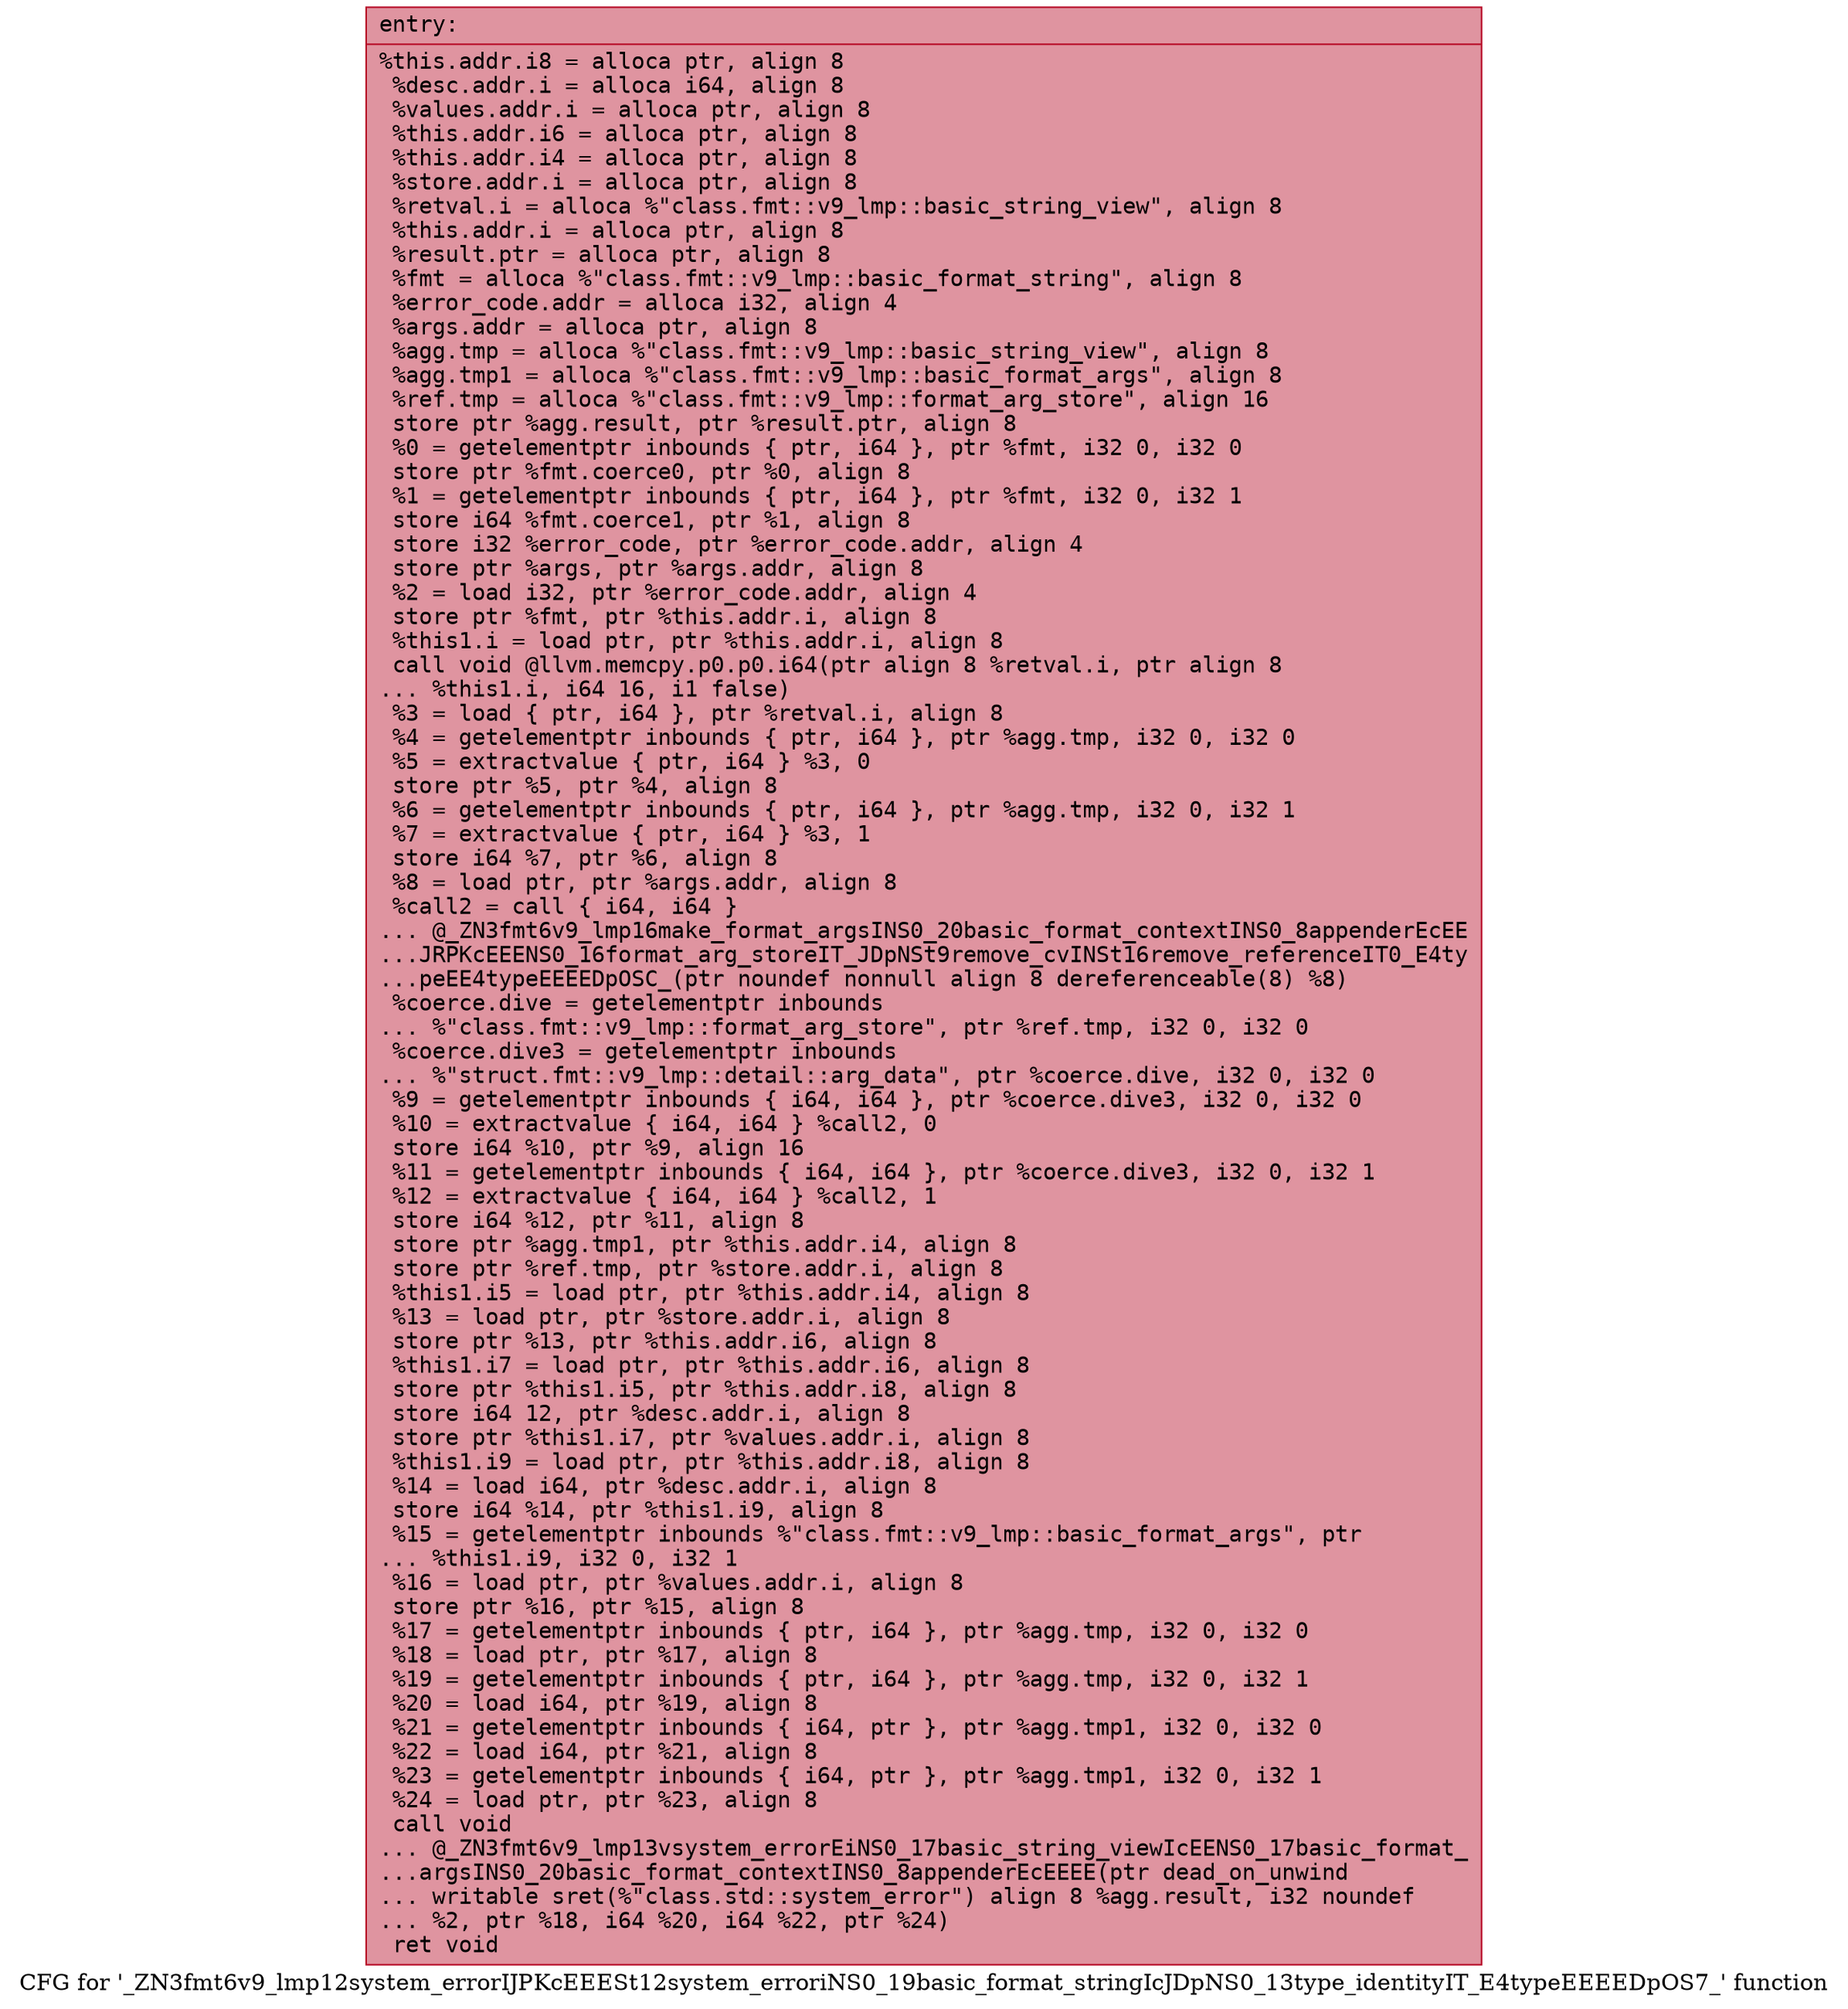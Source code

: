 digraph "CFG for '_ZN3fmt6v9_lmp12system_errorIJPKcEEESt12system_erroriNS0_19basic_format_stringIcJDpNS0_13type_identityIT_E4typeEEEEDpOS7_' function" {
	label="CFG for '_ZN3fmt6v9_lmp12system_errorIJPKcEEESt12system_erroriNS0_19basic_format_stringIcJDpNS0_13type_identityIT_E4typeEEEEDpOS7_' function";

	Node0x55957a47a180 [shape=record,color="#b70d28ff", style=filled, fillcolor="#b70d2870" fontname="Courier",label="{entry:\l|  %this.addr.i8 = alloca ptr, align 8\l  %desc.addr.i = alloca i64, align 8\l  %values.addr.i = alloca ptr, align 8\l  %this.addr.i6 = alloca ptr, align 8\l  %this.addr.i4 = alloca ptr, align 8\l  %store.addr.i = alloca ptr, align 8\l  %retval.i = alloca %\"class.fmt::v9_lmp::basic_string_view\", align 8\l  %this.addr.i = alloca ptr, align 8\l  %result.ptr = alloca ptr, align 8\l  %fmt = alloca %\"class.fmt::v9_lmp::basic_format_string\", align 8\l  %error_code.addr = alloca i32, align 4\l  %args.addr = alloca ptr, align 8\l  %agg.tmp = alloca %\"class.fmt::v9_lmp::basic_string_view\", align 8\l  %agg.tmp1 = alloca %\"class.fmt::v9_lmp::basic_format_args\", align 8\l  %ref.tmp = alloca %\"class.fmt::v9_lmp::format_arg_store\", align 16\l  store ptr %agg.result, ptr %result.ptr, align 8\l  %0 = getelementptr inbounds \{ ptr, i64 \}, ptr %fmt, i32 0, i32 0\l  store ptr %fmt.coerce0, ptr %0, align 8\l  %1 = getelementptr inbounds \{ ptr, i64 \}, ptr %fmt, i32 0, i32 1\l  store i64 %fmt.coerce1, ptr %1, align 8\l  store i32 %error_code, ptr %error_code.addr, align 4\l  store ptr %args, ptr %args.addr, align 8\l  %2 = load i32, ptr %error_code.addr, align 4\l  store ptr %fmt, ptr %this.addr.i, align 8\l  %this1.i = load ptr, ptr %this.addr.i, align 8\l  call void @llvm.memcpy.p0.p0.i64(ptr align 8 %retval.i, ptr align 8\l... %this1.i, i64 16, i1 false)\l  %3 = load \{ ptr, i64 \}, ptr %retval.i, align 8\l  %4 = getelementptr inbounds \{ ptr, i64 \}, ptr %agg.tmp, i32 0, i32 0\l  %5 = extractvalue \{ ptr, i64 \} %3, 0\l  store ptr %5, ptr %4, align 8\l  %6 = getelementptr inbounds \{ ptr, i64 \}, ptr %agg.tmp, i32 0, i32 1\l  %7 = extractvalue \{ ptr, i64 \} %3, 1\l  store i64 %7, ptr %6, align 8\l  %8 = load ptr, ptr %args.addr, align 8\l  %call2 = call \{ i64, i64 \}\l... @_ZN3fmt6v9_lmp16make_format_argsINS0_20basic_format_contextINS0_8appenderEcEE\l...JRPKcEEENS0_16format_arg_storeIT_JDpNSt9remove_cvINSt16remove_referenceIT0_E4ty\l...peEE4typeEEEEDpOSC_(ptr noundef nonnull align 8 dereferenceable(8) %8)\l  %coerce.dive = getelementptr inbounds\l... %\"class.fmt::v9_lmp::format_arg_store\", ptr %ref.tmp, i32 0, i32 0\l  %coerce.dive3 = getelementptr inbounds\l... %\"struct.fmt::v9_lmp::detail::arg_data\", ptr %coerce.dive, i32 0, i32 0\l  %9 = getelementptr inbounds \{ i64, i64 \}, ptr %coerce.dive3, i32 0, i32 0\l  %10 = extractvalue \{ i64, i64 \} %call2, 0\l  store i64 %10, ptr %9, align 16\l  %11 = getelementptr inbounds \{ i64, i64 \}, ptr %coerce.dive3, i32 0, i32 1\l  %12 = extractvalue \{ i64, i64 \} %call2, 1\l  store i64 %12, ptr %11, align 8\l  store ptr %agg.tmp1, ptr %this.addr.i4, align 8\l  store ptr %ref.tmp, ptr %store.addr.i, align 8\l  %this1.i5 = load ptr, ptr %this.addr.i4, align 8\l  %13 = load ptr, ptr %store.addr.i, align 8\l  store ptr %13, ptr %this.addr.i6, align 8\l  %this1.i7 = load ptr, ptr %this.addr.i6, align 8\l  store ptr %this1.i5, ptr %this.addr.i8, align 8\l  store i64 12, ptr %desc.addr.i, align 8\l  store ptr %this1.i7, ptr %values.addr.i, align 8\l  %this1.i9 = load ptr, ptr %this.addr.i8, align 8\l  %14 = load i64, ptr %desc.addr.i, align 8\l  store i64 %14, ptr %this1.i9, align 8\l  %15 = getelementptr inbounds %\"class.fmt::v9_lmp::basic_format_args\", ptr\l... %this1.i9, i32 0, i32 1\l  %16 = load ptr, ptr %values.addr.i, align 8\l  store ptr %16, ptr %15, align 8\l  %17 = getelementptr inbounds \{ ptr, i64 \}, ptr %agg.tmp, i32 0, i32 0\l  %18 = load ptr, ptr %17, align 8\l  %19 = getelementptr inbounds \{ ptr, i64 \}, ptr %agg.tmp, i32 0, i32 1\l  %20 = load i64, ptr %19, align 8\l  %21 = getelementptr inbounds \{ i64, ptr \}, ptr %agg.tmp1, i32 0, i32 0\l  %22 = load i64, ptr %21, align 8\l  %23 = getelementptr inbounds \{ i64, ptr \}, ptr %agg.tmp1, i32 0, i32 1\l  %24 = load ptr, ptr %23, align 8\l  call void\l... @_ZN3fmt6v9_lmp13vsystem_errorEiNS0_17basic_string_viewIcEENS0_17basic_format_\l...argsINS0_20basic_format_contextINS0_8appenderEcEEEE(ptr dead_on_unwind\l... writable sret(%\"class.std::system_error\") align 8 %agg.result, i32 noundef\l... %2, ptr %18, i64 %20, i64 %22, ptr %24)\l  ret void\l}"];
}
